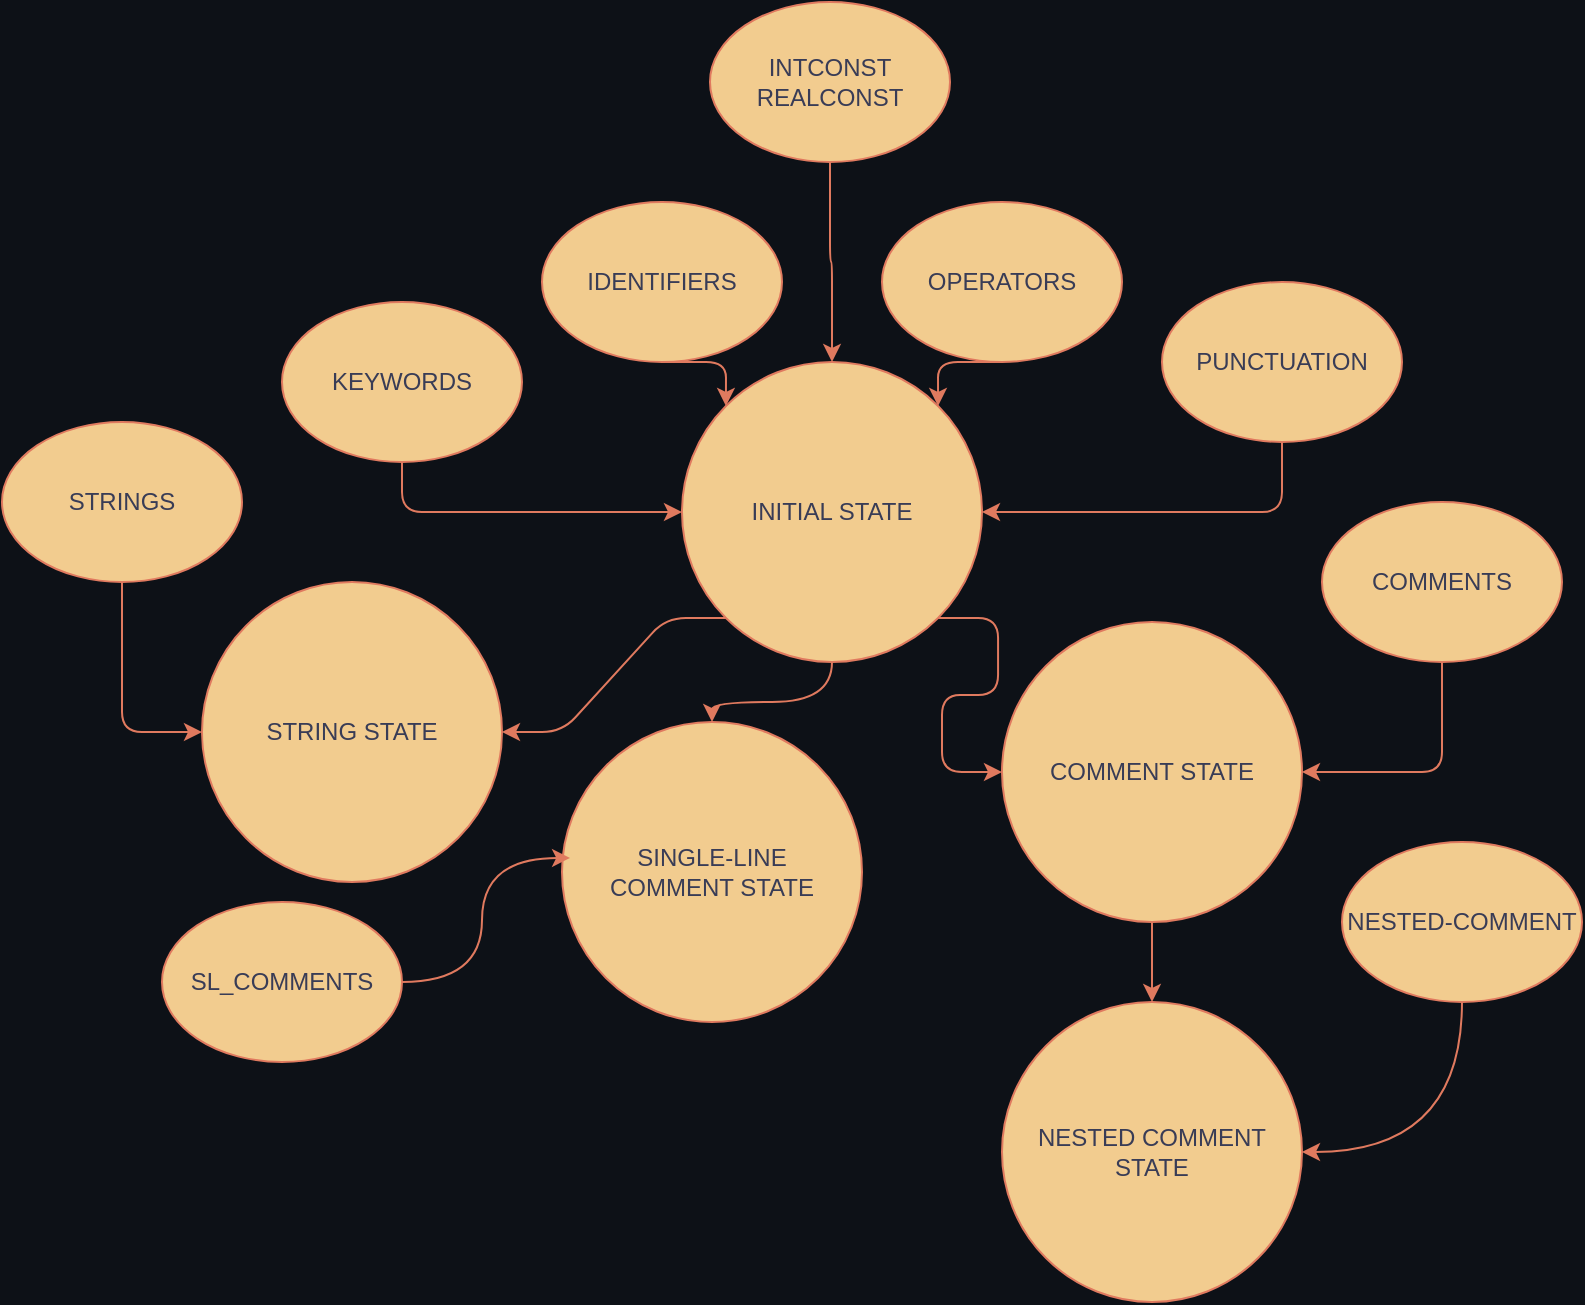 <mxfile version="26.0.16">
  <diagram name="Page-1" id="Nz5jV1JtQT5nZHewl7tD">
    <mxGraphModel dx="1372" dy="786" grid="1" gridSize="10" guides="1" tooltips="1" connect="1" arrows="1" fold="1" page="1" pageScale="1" pageWidth="827" pageHeight="1169" background="#0D1117" math="0" shadow="0">
      <root>
        <mxCell id="0" />
        <mxCell id="1" parent="0" />
        <mxCell id="U1p5XvLHtuRPdXZtWojU-6" style="edgeStyle=entityRelationEdgeStyle;rounded=1;hachureGap=4;orthogonalLoop=1;jettySize=auto;html=1;exitX=1;exitY=1;exitDx=0;exitDy=0;entryX=0;entryY=0.5;entryDx=0;entryDy=0;fontFamily=Architects Daughter;fontSource=https%3A%2F%2Ffonts.googleapis.com%2Fcss%3Ffamily%3DArchitects%2BDaughter;labelBackgroundColor=none;strokeColor=#E07A5F;fontColor=default;" parent="1" source="U1p5XvLHtuRPdXZtWojU-1" target="U1p5XvLHtuRPdXZtWojU-3" edge="1">
          <mxGeometry relative="1" as="geometry" />
        </mxCell>
        <mxCell id="U1p5XvLHtuRPdXZtWojU-8" style="edgeStyle=entityRelationEdgeStyle;rounded=1;hachureGap=4;orthogonalLoop=1;jettySize=auto;html=1;exitX=0;exitY=1;exitDx=0;exitDy=0;entryX=1;entryY=0.5;entryDx=0;entryDy=0;fontFamily=Architects Daughter;fontSource=https%3A%2F%2Ffonts.googleapis.com%2Fcss%3Ffamily%3DArchitects%2BDaughter;labelBackgroundColor=none;strokeColor=#E07A5F;fontColor=default;" parent="1" source="U1p5XvLHtuRPdXZtWojU-1" target="U1p5XvLHtuRPdXZtWojU-2" edge="1">
          <mxGeometry relative="1" as="geometry" />
        </mxCell>
        <mxCell id="nkukIz8W3qaglqcST7ZS-2" style="edgeStyle=orthogonalEdgeStyle;rounded=0;orthogonalLoop=1;jettySize=auto;html=1;exitX=0.5;exitY=1;exitDx=0;exitDy=0;entryX=0.5;entryY=0;entryDx=0;entryDy=0;labelBackgroundColor=none;strokeColor=#E07A5F;fontColor=default;curved=1;" edge="1" parent="1" source="U1p5XvLHtuRPdXZtWojU-1" target="nkukIz8W3qaglqcST7ZS-1">
          <mxGeometry relative="1" as="geometry" />
        </mxCell>
        <mxCell id="U1p5XvLHtuRPdXZtWojU-1" value="INITIAL STATE" style="ellipse;whiteSpace=wrap;html=1;aspect=fixed;rounded=1;labelBackgroundColor=none;fillColor=#F2CC8F;strokeColor=#E07A5F;fontColor=#393C56;" parent="1" vertex="1">
          <mxGeometry x="340" y="190" width="150" height="150" as="geometry" />
        </mxCell>
        <mxCell id="U1p5XvLHtuRPdXZtWojU-2" value="STRING STATE" style="ellipse;whiteSpace=wrap;html=1;aspect=fixed;rounded=1;labelBackgroundColor=none;fillColor=#F2CC8F;strokeColor=#E07A5F;fontColor=#393C56;" parent="1" vertex="1">
          <mxGeometry x="100" y="300" width="150" height="150" as="geometry" />
        </mxCell>
        <mxCell id="U1p5XvLHtuRPdXZtWojU-7" style="edgeStyle=orthogonalEdgeStyle;rounded=1;hachureGap=4;orthogonalLoop=1;jettySize=auto;html=1;exitX=0.5;exitY=1;exitDx=0;exitDy=0;fontFamily=Architects Daughter;fontSource=https%3A%2F%2Ffonts.googleapis.com%2Fcss%3Ffamily%3DArchitects%2BDaughter;labelBackgroundColor=none;strokeColor=#E07A5F;fontColor=default;" parent="1" source="U1p5XvLHtuRPdXZtWojU-3" target="U1p5XvLHtuRPdXZtWojU-4" edge="1">
          <mxGeometry relative="1" as="geometry" />
        </mxCell>
        <mxCell id="U1p5XvLHtuRPdXZtWojU-3" value="COMMENT STATE" style="ellipse;whiteSpace=wrap;html=1;aspect=fixed;rounded=1;labelBackgroundColor=none;fillColor=#F2CC8F;strokeColor=#E07A5F;fontColor=#393C56;" parent="1" vertex="1">
          <mxGeometry x="500" y="320" width="150" height="150" as="geometry" />
        </mxCell>
        <mxCell id="U1p5XvLHtuRPdXZtWojU-4" value="NESTED COMMENT&lt;div&gt;STATE&lt;/div&gt;" style="ellipse;whiteSpace=wrap;html=1;aspect=fixed;rounded=1;labelBackgroundColor=none;fillColor=#F2CC8F;strokeColor=#E07A5F;fontColor=#393C56;" parent="1" vertex="1">
          <mxGeometry x="500" y="510" width="150" height="150" as="geometry" />
        </mxCell>
        <mxCell id="U1p5XvLHtuRPdXZtWojU-10" style="edgeStyle=orthogonalEdgeStyle;rounded=1;orthogonalLoop=1;jettySize=auto;html=1;entryX=0;entryY=0.5;entryDx=0;entryDy=0;labelBackgroundColor=none;strokeColor=#E07A5F;fontColor=default;" parent="1" source="U1p5XvLHtuRPdXZtWojU-9" target="U1p5XvLHtuRPdXZtWojU-2" edge="1">
          <mxGeometry relative="1" as="geometry" />
        </mxCell>
        <mxCell id="U1p5XvLHtuRPdXZtWojU-9" value="STRINGS" style="ellipse;whiteSpace=wrap;html=1;rounded=1;labelBackgroundColor=none;fillColor=#F2CC8F;strokeColor=#E07A5F;fontColor=#393C56;" parent="1" vertex="1">
          <mxGeometry y="220" width="120" height="80" as="geometry" />
        </mxCell>
        <mxCell id="U1p5XvLHtuRPdXZtWojU-22" style="edgeStyle=orthogonalEdgeStyle;rounded=1;orthogonalLoop=1;jettySize=auto;html=1;exitX=0.5;exitY=1;exitDx=0;exitDy=0;entryX=0;entryY=0.5;entryDx=0;entryDy=0;labelBackgroundColor=none;strokeColor=#E07A5F;fontColor=default;" parent="1" source="U1p5XvLHtuRPdXZtWojU-11" target="U1p5XvLHtuRPdXZtWojU-1" edge="1">
          <mxGeometry relative="1" as="geometry" />
        </mxCell>
        <mxCell id="U1p5XvLHtuRPdXZtWojU-11" value="KEYWORDS" style="ellipse;whiteSpace=wrap;html=1;rounded=1;labelBackgroundColor=none;fillColor=#F2CC8F;strokeColor=#E07A5F;fontColor=#393C56;" parent="1" vertex="1">
          <mxGeometry x="140" y="160" width="120" height="80" as="geometry" />
        </mxCell>
        <mxCell id="U1p5XvLHtuRPdXZtWojU-21" style="edgeStyle=orthogonalEdgeStyle;rounded=1;orthogonalLoop=1;jettySize=auto;html=1;exitX=0.5;exitY=1;exitDx=0;exitDy=0;entryX=0;entryY=0;entryDx=0;entryDy=0;labelBackgroundColor=none;strokeColor=#E07A5F;fontColor=default;" parent="1" source="U1p5XvLHtuRPdXZtWojU-12" target="U1p5XvLHtuRPdXZtWojU-1" edge="1">
          <mxGeometry relative="1" as="geometry" />
        </mxCell>
        <mxCell id="U1p5XvLHtuRPdXZtWojU-12" value="IDENTIFIERS" style="ellipse;whiteSpace=wrap;html=1;rounded=1;labelBackgroundColor=none;fillColor=#F2CC8F;strokeColor=#E07A5F;fontColor=#393C56;" parent="1" vertex="1">
          <mxGeometry x="270" y="110" width="120" height="80" as="geometry" />
        </mxCell>
        <mxCell id="U1p5XvLHtuRPdXZtWojU-20" style="edgeStyle=orthogonalEdgeStyle;rounded=1;orthogonalLoop=1;jettySize=auto;html=1;exitX=0.5;exitY=1;exitDx=0;exitDy=0;entryX=1;entryY=0;entryDx=0;entryDy=0;labelBackgroundColor=none;strokeColor=#E07A5F;fontColor=default;" parent="1" source="U1p5XvLHtuRPdXZtWojU-13" target="U1p5XvLHtuRPdXZtWojU-1" edge="1">
          <mxGeometry relative="1" as="geometry" />
        </mxCell>
        <mxCell id="U1p5XvLHtuRPdXZtWojU-13" value="OPERATORS" style="ellipse;whiteSpace=wrap;html=1;rounded=1;labelBackgroundColor=none;fillColor=#F2CC8F;strokeColor=#E07A5F;fontColor=#393C56;" parent="1" vertex="1">
          <mxGeometry x="440" y="110" width="120" height="80" as="geometry" />
        </mxCell>
        <mxCell id="U1p5XvLHtuRPdXZtWojU-23" style="edgeStyle=orthogonalEdgeStyle;rounded=1;orthogonalLoop=1;jettySize=auto;html=1;exitX=0.5;exitY=1;exitDx=0;exitDy=0;entryX=1;entryY=0.5;entryDx=0;entryDy=0;labelBackgroundColor=none;strokeColor=#E07A5F;fontColor=default;" parent="1" source="U1p5XvLHtuRPdXZtWojU-14" target="U1p5XvLHtuRPdXZtWojU-1" edge="1">
          <mxGeometry relative="1" as="geometry" />
        </mxCell>
        <mxCell id="U1p5XvLHtuRPdXZtWojU-14" value="PUNCTUATION" style="ellipse;whiteSpace=wrap;html=1;rounded=1;labelBackgroundColor=none;fillColor=#F2CC8F;strokeColor=#E07A5F;fontColor=#393C56;" parent="1" vertex="1">
          <mxGeometry x="580" y="150" width="120" height="80" as="geometry" />
        </mxCell>
        <mxCell id="U1p5XvLHtuRPdXZtWojU-18" style="edgeStyle=orthogonalEdgeStyle;rounded=1;orthogonalLoop=1;jettySize=auto;html=1;exitX=0.5;exitY=1;exitDx=0;exitDy=0;entryX=1;entryY=0.5;entryDx=0;entryDy=0;labelBackgroundColor=none;strokeColor=#E07A5F;fontColor=default;" parent="1" source="U1p5XvLHtuRPdXZtWojU-15" target="U1p5XvLHtuRPdXZtWojU-3" edge="1">
          <mxGeometry relative="1" as="geometry" />
        </mxCell>
        <mxCell id="U1p5XvLHtuRPdXZtWojU-15" value="COMMENTS" style="ellipse;whiteSpace=wrap;html=1;rounded=1;labelBackgroundColor=none;fillColor=#F2CC8F;strokeColor=#E07A5F;fontColor=#393C56;" parent="1" vertex="1">
          <mxGeometry x="660" y="260" width="120" height="80" as="geometry" />
        </mxCell>
        <mxCell id="nkukIz8W3qaglqcST7ZS-5" style="edgeStyle=orthogonalEdgeStyle;rounded=0;orthogonalLoop=1;jettySize=auto;html=1;exitX=0.5;exitY=1;exitDx=0;exitDy=0;entryX=1;entryY=0.5;entryDx=0;entryDy=0;strokeColor=#E07A5F;fontColor=#393C56;fillColor=#F2CC8F;curved=1;" edge="1" parent="1" source="U1p5XvLHtuRPdXZtWojU-16" target="U1p5XvLHtuRPdXZtWojU-4">
          <mxGeometry relative="1" as="geometry" />
        </mxCell>
        <mxCell id="U1p5XvLHtuRPdXZtWojU-16" value="NESTED-COMMENT" style="ellipse;whiteSpace=wrap;html=1;rounded=1;labelBackgroundColor=none;fillColor=#F2CC8F;strokeColor=#E07A5F;fontColor=#393C56;" parent="1" vertex="1">
          <mxGeometry x="670" y="430" width="120" height="80" as="geometry" />
        </mxCell>
        <mxCell id="U1p5XvLHtuRPdXZtWojU-25" style="edgeStyle=orthogonalEdgeStyle;rounded=1;orthogonalLoop=1;jettySize=auto;html=1;exitX=0.5;exitY=1;exitDx=0;exitDy=0;entryX=0.5;entryY=0;entryDx=0;entryDy=0;labelBackgroundColor=none;strokeColor=#E07A5F;fontColor=default;" parent="1" source="U1p5XvLHtuRPdXZtWojU-24" target="U1p5XvLHtuRPdXZtWojU-1" edge="1">
          <mxGeometry relative="1" as="geometry" />
        </mxCell>
        <mxCell id="U1p5XvLHtuRPdXZtWojU-24" value="INTCONST&lt;div&gt;REALCONST&lt;/div&gt;" style="ellipse;whiteSpace=wrap;html=1;rounded=1;labelBackgroundColor=none;fillColor=#F2CC8F;strokeColor=#E07A5F;fontColor=#393C56;" parent="1" vertex="1">
          <mxGeometry x="354" y="10" width="120" height="80" as="geometry" />
        </mxCell>
        <mxCell id="nkukIz8W3qaglqcST7ZS-1" value="SINGLE-LINE&lt;div&gt;COMMENT STATE&lt;/div&gt;" style="ellipse;whiteSpace=wrap;html=1;aspect=fixed;rounded=1;labelBackgroundColor=none;fillColor=#F2CC8F;strokeColor=#E07A5F;fontColor=#393C56;" vertex="1" parent="1">
          <mxGeometry x="280" y="370" width="150" height="150" as="geometry" />
        </mxCell>
        <mxCell id="nkukIz8W3qaglqcST7ZS-3" value="SL_COMMENTS" style="ellipse;whiteSpace=wrap;html=1;rounded=1;labelBackgroundColor=none;fillColor=#F2CC8F;strokeColor=#E07A5F;fontColor=#393C56;" vertex="1" parent="1">
          <mxGeometry x="80" y="460" width="120" height="80" as="geometry" />
        </mxCell>
        <mxCell id="nkukIz8W3qaglqcST7ZS-4" style="edgeStyle=orthogonalEdgeStyle;rounded=0;orthogonalLoop=1;jettySize=auto;html=1;exitX=1;exitY=0.5;exitDx=0;exitDy=0;entryX=0.027;entryY=0.453;entryDx=0;entryDy=0;entryPerimeter=0;strokeColor=#E07A5F;fontColor=#393C56;fillColor=#F2CC8F;curved=1;" edge="1" parent="1" source="nkukIz8W3qaglqcST7ZS-3" target="nkukIz8W3qaglqcST7ZS-1">
          <mxGeometry relative="1" as="geometry" />
        </mxCell>
      </root>
    </mxGraphModel>
  </diagram>
</mxfile>
